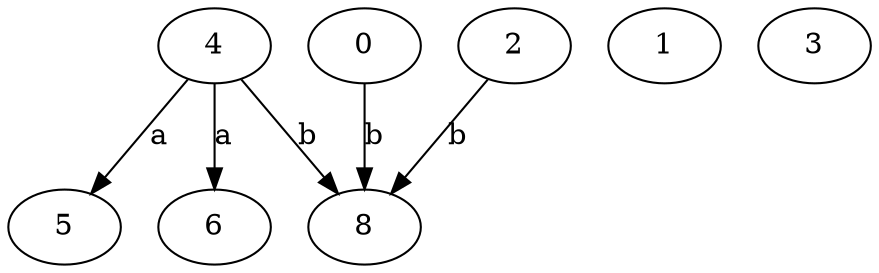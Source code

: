 strict digraph  {
4;
5;
0;
1;
2;
6;
8;
3;
4 -> 5  [label=a];
4 -> 6  [label=a];
4 -> 8  [label=b];
0 -> 8  [label=b];
2 -> 8  [label=b];
}
